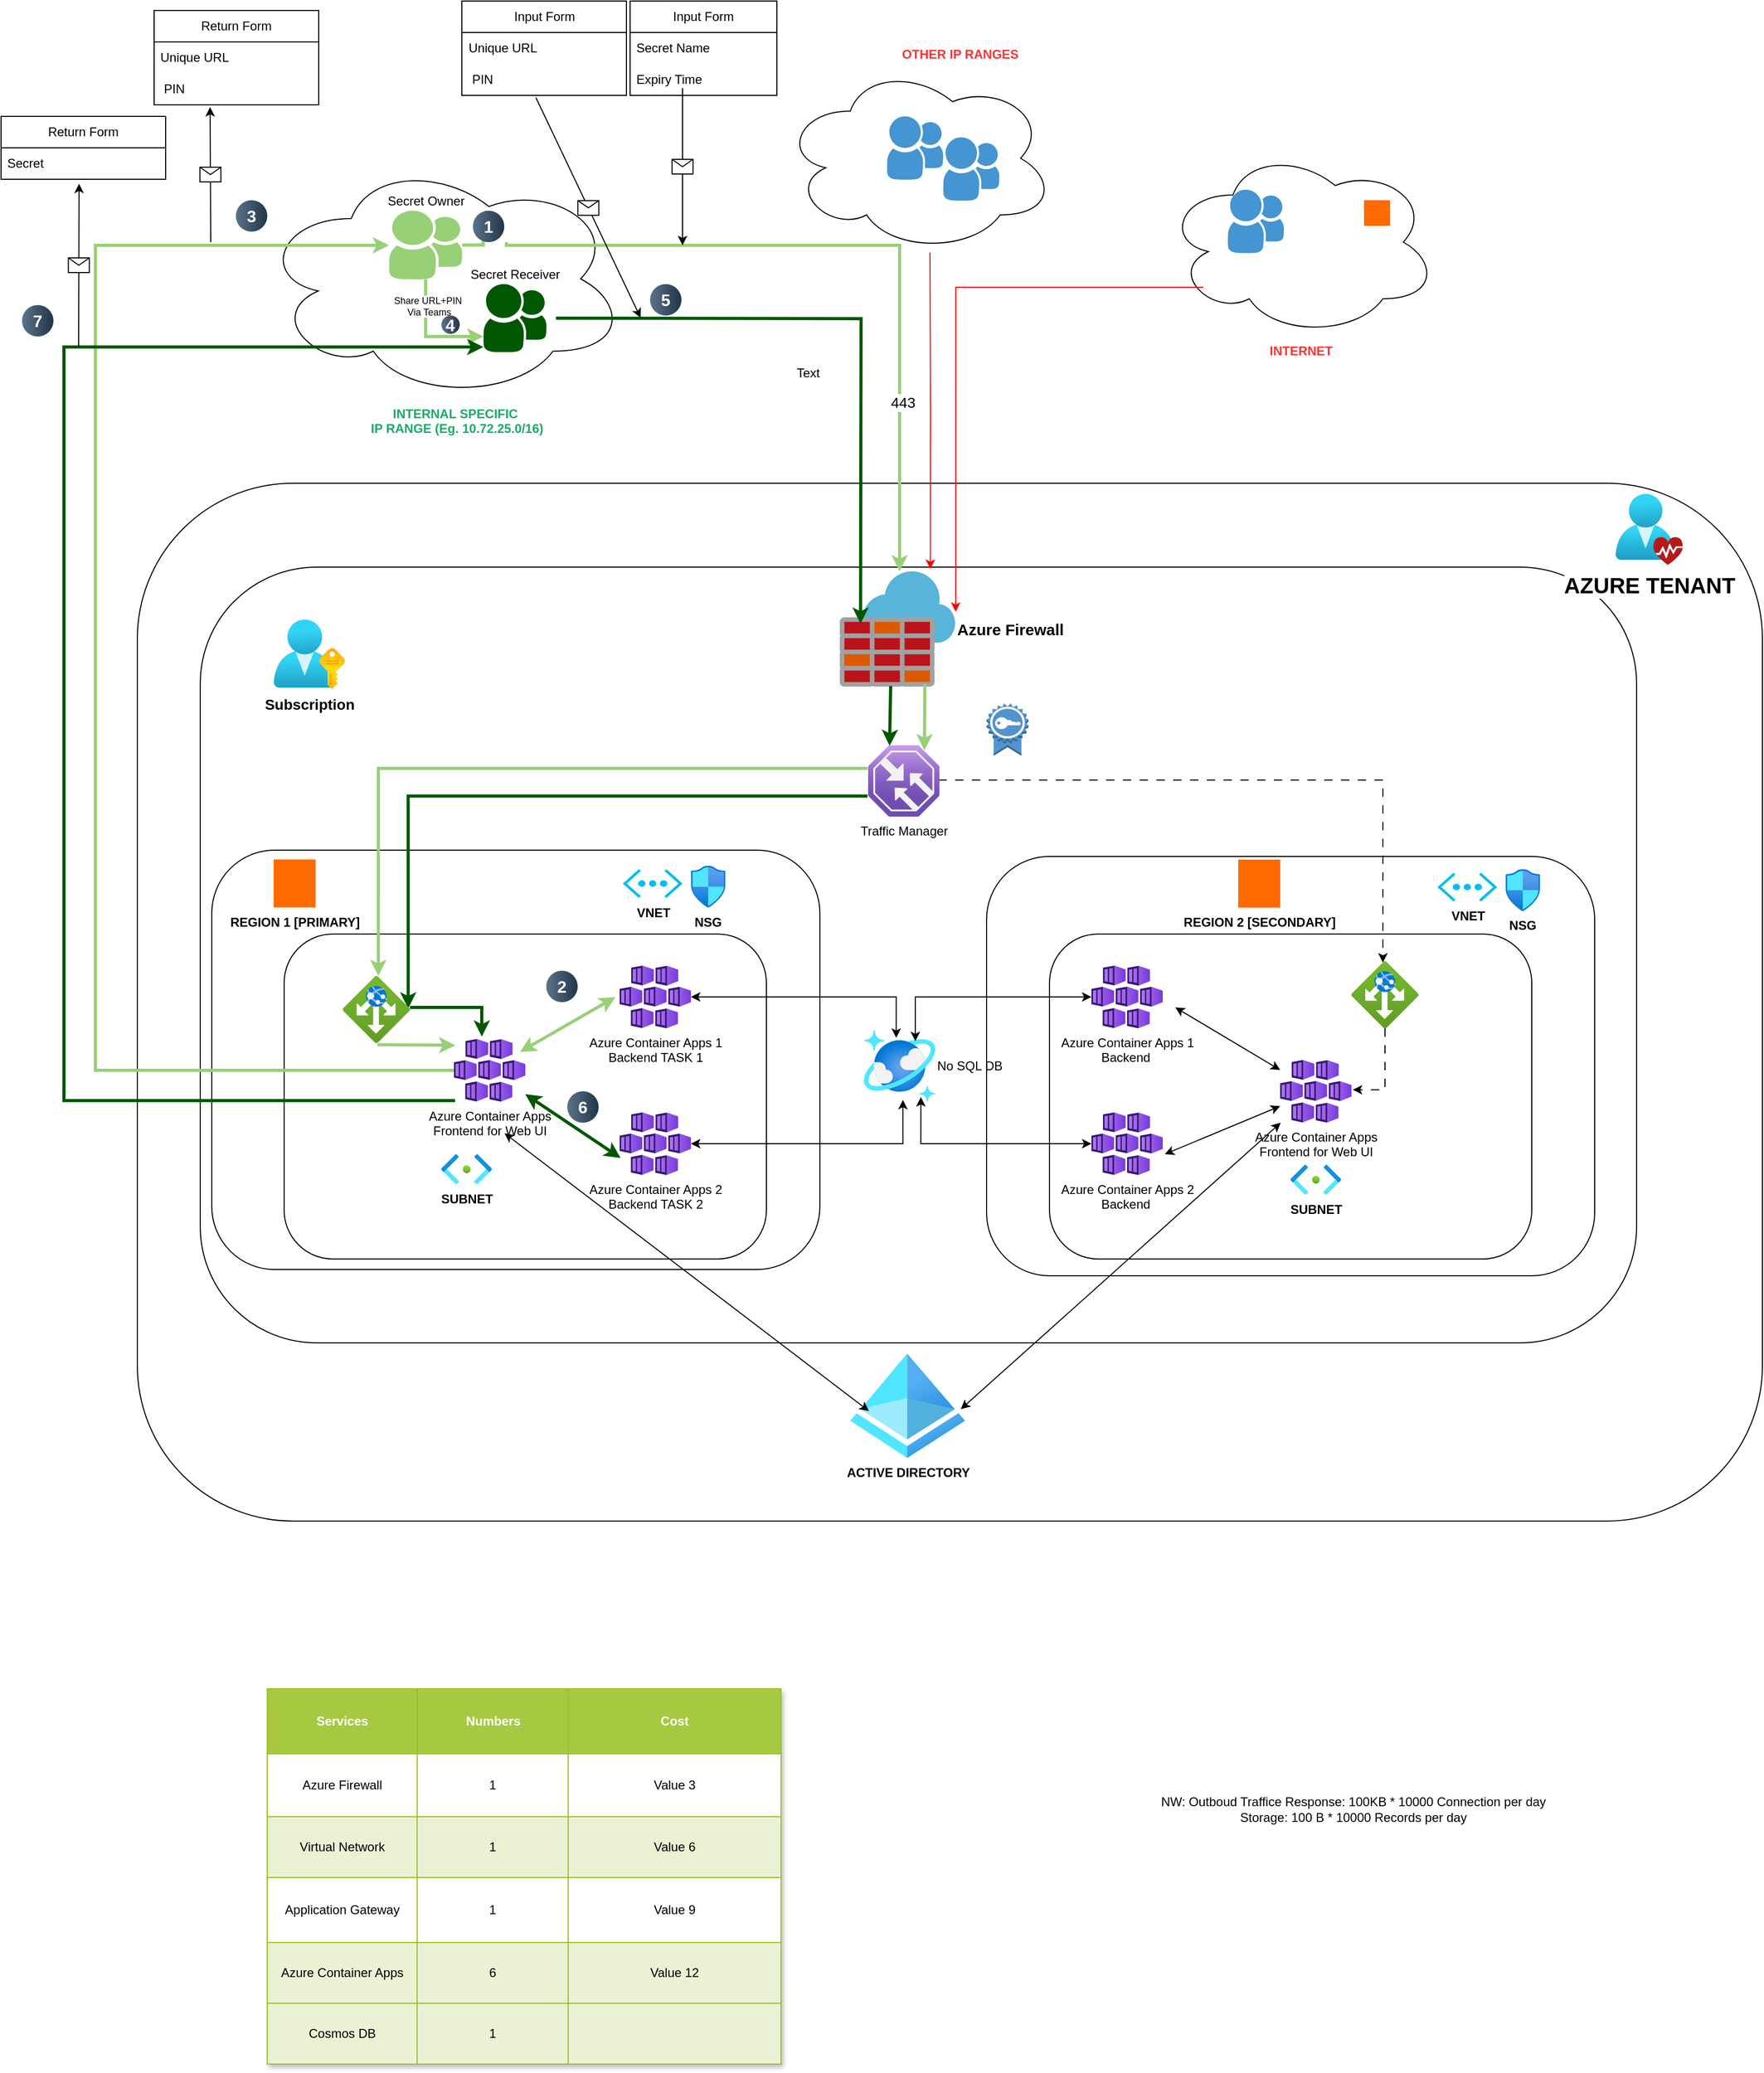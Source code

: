 <mxfile version="26.0.4">
  <diagram name="Page-1" id="VARvaUbyjAahVUWHVkAC">
    <mxGraphModel dx="2389" dy="1987" grid="1" gridSize="10" guides="1" tooltips="1" connect="1" arrows="1" fold="1" page="1" pageScale="1" pageWidth="827" pageHeight="1169" math="0" shadow="0">
      <root>
        <mxCell id="0" />
        <mxCell id="1" parent="0" />
        <mxCell id="Qj9OVGJg4EnvaJ57wK5q-87" value="" style="rounded=1;whiteSpace=wrap;html=1;fillColor=none;" parent="1" vertex="1">
          <mxGeometry x="-40" y="610" width="460" height="310" as="geometry" />
        </mxCell>
        <mxCell id="Qj9OVGJg4EnvaJ57wK5q-2" value="" style="rounded=1;whiteSpace=wrap;html=1;fillColor=none;" parent="1" vertex="1">
          <mxGeometry x="-109" y="530" width="580" height="400" as="geometry" />
        </mxCell>
        <mxCell id="Qj9OVGJg4EnvaJ57wK5q-64" value="" style="rounded=1;whiteSpace=wrap;html=1;fillColor=none;" parent="1" vertex="1">
          <mxGeometry x="-180" y="180" width="1550" height="990" as="geometry" />
        </mxCell>
        <mxCell id="Qj9OVGJg4EnvaJ57wK5q-1" value="" style="rounded=1;whiteSpace=wrap;html=1;fillColor=none;" parent="1" vertex="1">
          <mxGeometry x="-120" y="260" width="1370" height="740" as="geometry" />
        </mxCell>
        <mxCell id="Qj9OVGJg4EnvaJ57wK5q-30" value="" style="rounded=1;whiteSpace=wrap;html=1;fillColor=none;" parent="1" vertex="1">
          <mxGeometry x="690" y="610" width="460" height="310" as="geometry" />
        </mxCell>
        <mxCell id="Qj9OVGJg4EnvaJ57wK5q-7" value="INTERNAL SPECIFIC &#xa;IP RANGE (Eg. 10.72.25.0/16)" style="group;labelPosition=center;verticalLabelPosition=bottom;align=center;verticalAlign=top;fontColor=#1BAB66;fontStyle=1" parent="1" vertex="1" connectable="0">
          <mxGeometry x="-50" y="-130" width="350" height="230" as="geometry" />
        </mxCell>
        <mxCell id="Qj9OVGJg4EnvaJ57wK5q-4" value="" style="ellipse;shape=cloud;whiteSpace=wrap;html=1;" parent="Qj9OVGJg4EnvaJ57wK5q-7" vertex="1">
          <mxGeometry x="-13.462" width="350" height="230.0" as="geometry" />
        </mxCell>
        <mxCell id="Qj9OVGJg4EnvaJ57wK5q-5" value="Secret Receiver" style="shadow=0;dashed=0;html=1;strokeColor=none;fillColor=#005700;labelPosition=center;verticalLabelPosition=top;verticalAlign=bottom;align=center;outlineConnect=0;shape=mxgraph.veeam.2d.group;" parent="Qj9OVGJg4EnvaJ57wK5q-7" vertex="1">
          <mxGeometry x="200" y="120" width="60.23" height="64.96" as="geometry" />
        </mxCell>
        <mxCell id="Qj9OVGJg4EnvaJ57wK5q-114" style="rounded=0;orthogonalLoop=1;jettySize=auto;html=1;edgeStyle=orthogonalEdgeStyle;strokeColor=#97D077;strokeWidth=3;" parent="Qj9OVGJg4EnvaJ57wK5q-7" source="Qj9OVGJg4EnvaJ57wK5q-6" target="Qj9OVGJg4EnvaJ57wK5q-5" edge="1">
          <mxGeometry relative="1" as="geometry">
            <Array as="points">
              <mxPoint x="145" y="170" />
            </Array>
          </mxGeometry>
        </mxCell>
        <mxCell id="Qj9OVGJg4EnvaJ57wK5q-115" value="Share URL+PIN&amp;nbsp;&lt;div&gt;&lt;span style=&quot;background-color: light-dark(#ffffff, var(--ge-dark-color, #121212)); color: light-dark(rgb(0, 0, 0), rgb(255, 255, 255));&quot;&gt;Via Teams&lt;/span&gt;&lt;/div&gt;" style="edgeLabel;html=1;align=center;verticalAlign=middle;resizable=0;points=[];fontSize=9;" parent="Qj9OVGJg4EnvaJ57wK5q-114" vertex="1" connectable="0">
          <mxGeometry x="-0.538" y="3" relative="1" as="geometry">
            <mxPoint as="offset" />
          </mxGeometry>
        </mxCell>
        <mxCell id="Qj9OVGJg4EnvaJ57wK5q-6" value="Secret Owner" style="shadow=0;dashed=0;html=1;strokeColor=none;fillColor=#97D077;labelPosition=center;verticalLabelPosition=top;verticalAlign=bottom;align=center;outlineConnect=0;shape=mxgraph.veeam.2d.group;" parent="Qj9OVGJg4EnvaJ57wK5q-7" vertex="1">
          <mxGeometry x="110" y="50" width="69.85" height="65.51" as="geometry" />
        </mxCell>
        <mxCell id="Qj9OVGJg4EnvaJ57wK5q-148" value="4" style="ellipse;whiteSpace=wrap;html=1;aspect=fixed;rotation=0;gradientColor=#223548;strokeColor=none;gradientDirection=east;fillColor=#5b738b;rounded=0;pointerEvents=0;fontFamily=Helvetica;fontSize=16;fontColor=#FFFFFF;spacingTop=4;spacingBottom=4;spacingLeft=4;spacingRight=4;points=[];fontStyle=1" parent="Qj9OVGJg4EnvaJ57wK5q-7" vertex="1">
          <mxGeometry x="160" y="150" width="17.48" height="17.48" as="geometry" />
        </mxCell>
        <mxCell id="Qj9OVGJg4EnvaJ57wK5q-8" value="" style="group;fontColor=#FF3333;labelPosition=center;verticalLabelPosition=top;align=center;verticalAlign=bottom;" parent="1" vertex="1" connectable="0">
          <mxGeometry x="435" y="-220" width="260" height="180" as="geometry" />
        </mxCell>
        <mxCell id="Qj9OVGJg4EnvaJ57wK5q-9" value="&lt;blockquote style=&quot;margin: 0 0 0 40px; border: none; padding: 0px;&quot;&gt;&lt;blockquote style=&quot;margin: 0 0 0 40px; border: none; padding: 0px;&quot;&gt;&lt;font style=&quot;color: rgb(255, 51, 51);&quot;&gt;&lt;span style=&quot;font-weight: 700; text-wrap-mode: nowrap;&quot;&gt;OTHER&amp;nbsp;&lt;/span&gt;&lt;span style=&quot;font-weight: 700; text-wrap-mode: nowrap;&quot;&gt;IP RANGES&lt;/span&gt;&lt;/font&gt;&lt;/blockquote&gt;&lt;/blockquote&gt;" style="ellipse;shape=cloud;whiteSpace=wrap;html=1;labelPosition=center;verticalLabelPosition=top;align=center;verticalAlign=bottom;" parent="Qj9OVGJg4EnvaJ57wK5q-8" vertex="1">
          <mxGeometry width="260" height="180" as="geometry" />
        </mxCell>
        <mxCell id="Qj9OVGJg4EnvaJ57wK5q-10" value="" style="shadow=0;dashed=0;html=1;strokeColor=none;fillColor=#4495D1;labelPosition=center;verticalLabelPosition=bottom;verticalAlign=top;align=center;outlineConnect=0;shape=mxgraph.veeam.2d.group;" parent="Qj9OVGJg4EnvaJ57wK5q-8" vertex="1">
          <mxGeometry x="153.6" y="70" width="53.6" height="60.4" as="geometry" />
        </mxCell>
        <mxCell id="Qj9OVGJg4EnvaJ57wK5q-11" value="" style="shadow=0;dashed=0;html=1;strokeColor=none;fillColor=#4495D1;labelPosition=center;verticalLabelPosition=bottom;verticalAlign=top;align=center;outlineConnect=0;shape=mxgraph.veeam.2d.group;" parent="Qj9OVGJg4EnvaJ57wK5q-8" vertex="1">
          <mxGeometry x="100" y="50" width="53.6" height="60.4" as="geometry" />
        </mxCell>
        <mxCell id="Qj9OVGJg4EnvaJ57wK5q-12" value="" style="group;fontColor=#FF3333;" parent="1" vertex="1" connectable="0">
          <mxGeometry x="800" y="-140" width="260" height="180" as="geometry" />
        </mxCell>
        <mxCell id="Qj9OVGJg4EnvaJ57wK5q-13" value="&lt;font style=&quot;color: rgb(255, 51, 51);&quot;&gt;&lt;span style=&quot;font-weight: 700; text-wrap-mode: nowrap;&quot;&gt;INTERNET&lt;/span&gt;&lt;br&gt;&lt;/font&gt;" style="ellipse;shape=cloud;whiteSpace=wrap;html=1;labelPosition=center;verticalLabelPosition=bottom;align=center;verticalAlign=top;" parent="Qj9OVGJg4EnvaJ57wK5q-12" vertex="1">
          <mxGeometry width="260" height="180" as="geometry" />
        </mxCell>
        <mxCell id="Qj9OVGJg4EnvaJ57wK5q-15" value="" style="shadow=0;dashed=0;html=1;strokeColor=none;fillColor=#4495D1;labelPosition=center;verticalLabelPosition=bottom;verticalAlign=top;align=center;outlineConnect=0;shape=mxgraph.veeam.2d.group;" parent="Qj9OVGJg4EnvaJ57wK5q-12" vertex="1">
          <mxGeometry x="60" y="40" width="53.6" height="60.4" as="geometry" />
        </mxCell>
        <mxCell id="Qj9OVGJg4EnvaJ57wK5q-17" value="" style="points=[];aspect=fixed;html=1;align=center;shadow=0;dashed=0;fillColor=#FF6A00;strokeColor=none;shape=mxgraph.alibaba_cloud.uis_ultimate_internet_service;" parent="Qj9OVGJg4EnvaJ57wK5q-12" vertex="1">
          <mxGeometry x="190" y="50" width="24.9" height="24.49" as="geometry" />
        </mxCell>
        <mxCell id="Qj9OVGJg4EnvaJ57wK5q-18" value="" style="shape=image;html=1;verticalAlign=top;verticalLabelPosition=bottom;labelBackgroundColor=#ffffff;imageAspect=0;aspect=fixed;image=https://cdn0.iconfinder.com/data/icons/kameleon-free-pack/110/Hacker-128.png" parent="Qj9OVGJg4EnvaJ57wK5q-12" vertex="1">
          <mxGeometry x="120" y="70" width="88" height="88" as="geometry" />
        </mxCell>
        <mxCell id="Qj9OVGJg4EnvaJ57wK5q-19" value="&lt;b&gt;&lt;font style=&quot;font-size: 15px;&quot;&gt;Azure Firewall&lt;/font&gt;&lt;/b&gt;" style="image;sketch=0;aspect=fixed;html=1;points=[];align=left;fontSize=12;image=img/lib/mscae/Azure_Firewall.svg;labelPosition=right;verticalLabelPosition=middle;verticalAlign=middle;" parent="1" vertex="1">
          <mxGeometry x="490" y="264" width="110" height="110" as="geometry" />
        </mxCell>
        <mxCell id="Qj9OVGJg4EnvaJ57wK5q-21" style="edgeStyle=orthogonalEdgeStyle;rounded=0;orthogonalLoop=1;jettySize=auto;html=1;strokeColor=#97D077;strokeWidth=3;fontSize=9;" parent="1" edge="1">
          <mxGeometry relative="1" as="geometry">
            <Array as="points">
              <mxPoint x="172" y="-47" />
              <mxPoint x="547" y="-47" />
            </Array>
            <mxPoint x="172" y="-50" as="sourcePoint" />
            <mxPoint x="547" y="264" as="targetPoint" />
          </mxGeometry>
        </mxCell>
        <mxCell id="Qj9OVGJg4EnvaJ57wK5q-22" value="443" style="edgeLabel;html=1;align=center;verticalAlign=middle;resizable=0;points=[];fontSize=14;" parent="Qj9OVGJg4EnvaJ57wK5q-21" vertex="1" connectable="0">
          <mxGeometry x="0.533" y="3" relative="1" as="geometry">
            <mxPoint as="offset" />
          </mxGeometry>
        </mxCell>
        <mxCell id="Qj9OVGJg4EnvaJ57wK5q-23" style="edgeStyle=orthogonalEdgeStyle;rounded=0;orthogonalLoop=1;jettySize=auto;html=1;entryX=0.685;entryY=-0.02;entryDx=0;entryDy=0;entryPerimeter=0;fillColor=#f8cecc;strokeColor=#FF0000;" parent="1" edge="1">
          <mxGeometry relative="1" as="geometry">
            <mxPoint x="576" y="-40" as="sourcePoint" />
            <mxPoint x="576.35" y="261.8" as="targetPoint" />
          </mxGeometry>
        </mxCell>
        <mxCell id="Qj9OVGJg4EnvaJ57wK5q-24" style="edgeStyle=orthogonalEdgeStyle;rounded=0;orthogonalLoop=1;jettySize=auto;html=1;entryX=1.005;entryY=0.351;entryDx=0;entryDy=0;entryPerimeter=0;strokeColor=#FF0000;exitX=0.141;exitY=0.739;exitDx=0;exitDy=0;exitPerimeter=0;" parent="1" source="Qj9OVGJg4EnvaJ57wK5q-13" target="Qj9OVGJg4EnvaJ57wK5q-19" edge="1">
          <mxGeometry relative="1" as="geometry">
            <Array as="points">
              <mxPoint x="601" y="-7" />
            </Array>
          </mxGeometry>
        </mxCell>
        <mxCell id="Qj9OVGJg4EnvaJ57wK5q-25" value="&lt;b&gt;ACTIVE DIRECTORY&lt;/b&gt;" style="image;aspect=fixed;html=1;points=[];align=center;fontSize=12;image=img/lib/azure2/identity/Azure_Active_Directory.svg;" parent="1" vertex="1">
          <mxGeometry x="500" y="1010" width="109.38" height="100" as="geometry" />
        </mxCell>
        <mxCell id="Qj9OVGJg4EnvaJ57wK5q-105" style="edgeStyle=orthogonalEdgeStyle;rounded=0;orthogonalLoop=1;jettySize=auto;html=1;strokeColor=#97D077;strokeWidth=3;" parent="1" source="Qj9OVGJg4EnvaJ57wK5q-26" target="Qj9OVGJg4EnvaJ57wK5q-6" edge="1">
          <mxGeometry relative="1" as="geometry">
            <Array as="points">
              <mxPoint x="-220" y="740" />
              <mxPoint x="-220" y="-47" />
            </Array>
          </mxGeometry>
        </mxCell>
        <mxCell id="Qj9OVGJg4EnvaJ57wK5q-129" style="edgeStyle=orthogonalEdgeStyle;rounded=0;orthogonalLoop=1;jettySize=auto;html=1;exitX=0.015;exitY=0.982;exitDx=0;exitDy=0;exitPerimeter=0;strokeColor=#005700;strokeWidth=3;" parent="1" source="Qj9OVGJg4EnvaJ57wK5q-26" target="Qj9OVGJg4EnvaJ57wK5q-5" edge="1">
          <mxGeometry relative="1" as="geometry">
            <mxPoint x="-84.001" y="738" as="sourcePoint" />
            <mxPoint x="-90.06" y="50" as="targetPoint" />
            <Array as="points">
              <mxPoint x="-250" y="769" />
              <mxPoint x="-250" y="50" />
            </Array>
          </mxGeometry>
        </mxCell>
        <mxCell id="Qj9OVGJg4EnvaJ57wK5q-26" value="Azure Container Apps&lt;br&gt;Frontend for Web UI" style="image;aspect=fixed;html=1;points=[];align=center;fontSize=12;image=img/lib/azure2/compute/Container_Services_Deprecated.svg;" parent="1" vertex="1">
          <mxGeometry x="122" y="710" width="68" height="60" as="geometry" />
        </mxCell>
        <mxCell id="Qj9OVGJg4EnvaJ57wK5q-27" value="Azure Container Apps 1&lt;br&gt;Backend TASK 1" style="image;aspect=fixed;html=1;points=[];align=center;fontSize=12;image=img/lib/azure2/compute/Container_Services_Deprecated.svg;" parent="1" vertex="1">
          <mxGeometry x="280" y="640" width="68" height="60" as="geometry" />
        </mxCell>
        <mxCell id="Qj9OVGJg4EnvaJ57wK5q-28" value="&lt;b&gt;&lt;font style=&quot;font-size: 14px;&quot;&gt;Subscription&lt;/font&gt;&lt;/b&gt;" style="image;aspect=fixed;html=1;points=[];align=center;fontSize=12;image=img/lib/azure2/azure_stack/User_Subscriptions.svg;" parent="1" vertex="1">
          <mxGeometry x="-50" y="310" width="68" height="66" as="geometry" />
        </mxCell>
        <mxCell id="Qj9OVGJg4EnvaJ57wK5q-32" value="&lt;b&gt;VNET&lt;/b&gt;" style="verticalLabelPosition=bottom;html=1;verticalAlign=top;align=center;strokeColor=none;fillColor=#00BEF2;shape=mxgraph.azure.virtual_network;pointerEvents=1;" parent="1" vertex="1">
          <mxGeometry x="283" y="548.16" width="57" height="27.5" as="geometry" />
        </mxCell>
        <mxCell id="Qj9OVGJg4EnvaJ57wK5q-33" value="&lt;b&gt;NSG&lt;/b&gt;" style="image;aspect=fixed;html=1;points=[];align=center;fontSize=12;image=img/lib/azure2/networking/Network_Security_Groups.svg;" parent="1" vertex="1">
          <mxGeometry x="348" y="544.82" width="32.94" height="40" as="geometry" />
        </mxCell>
        <mxCell id="Qj9OVGJg4EnvaJ57wK5q-34" value="&lt;b&gt;SUBNET&lt;/b&gt;" style="image;aspect=fixed;html=1;points=[];align=center;fontSize=12;image=img/lib/azure2/networking/Subnet.svg;" parent="1" vertex="1">
          <mxGeometry x="110" y="820" width="48" height="28.74" as="geometry" />
        </mxCell>
        <mxCell id="Qj9OVGJg4EnvaJ57wK5q-71" style="edgeStyle=orthogonalEdgeStyle;rounded=0;orthogonalLoop=1;jettySize=auto;html=1;entryX=0.124;entryY=0.527;entryDx=0;entryDy=0;entryPerimeter=0;strokeColor=#97D077;strokeWidth=3;exitX=-0.007;exitY=0.324;exitDx=0;exitDy=0;exitPerimeter=0;" parent="1" source="17UivyfSJFZXzVtU6ymj-6" target="Qj9OVGJg4EnvaJ57wK5q-1" edge="1">
          <mxGeometry relative="1" as="geometry">
            <mxPoint x="513" y="462.034" as="sourcePoint" />
            <Array as="points">
              <mxPoint x="50" y="452" />
            </Array>
          </mxGeometry>
        </mxCell>
        <mxCell id="Qj9OVGJg4EnvaJ57wK5q-128" style="edgeStyle=orthogonalEdgeStyle;rounded=0;orthogonalLoop=1;jettySize=auto;html=1;entryX=0.974;entryY=0.484;entryDx=0;entryDy=0;entryPerimeter=0;exitX=-0.008;exitY=0.712;exitDx=0;exitDy=0;exitPerimeter=0;strokeColor=#005700;strokeWidth=3;" parent="1" source="17UivyfSJFZXzVtU6ymj-6" target="17UivyfSJFZXzVtU6ymj-7" edge="1">
          <mxGeometry relative="1" as="geometry">
            <mxPoint x="539.796" y="478.212" as="sourcePoint" />
            <mxPoint x="176.624" y="702.38" as="targetPoint" />
            <Array as="points" />
          </mxGeometry>
        </mxCell>
        <mxCell id="Qj9OVGJg4EnvaJ57wK5q-36" value="Assets" style="childLayout=tableLayout;recursiveResize=0;strokeColor=#98bf21;fillColor=#A7C942;shadow=1;" parent="1" vertex="1">
          <mxGeometry x="-56.06" y="1330" width="490" height="358" as="geometry" />
        </mxCell>
        <mxCell id="Qj9OVGJg4EnvaJ57wK5q-37" style="shape=tableRow;horizontal=0;startSize=0;swimlaneHead=0;swimlaneBody=0;top=0;left=0;bottom=0;right=0;dropTarget=0;collapsible=0;recursiveResize=0;expand=0;fontStyle=0;strokeColor=inherit;fillColor=#ffffff;" parent="Qj9OVGJg4EnvaJ57wK5q-36" vertex="1">
          <mxGeometry width="490" height="62" as="geometry" />
        </mxCell>
        <mxCell id="Qj9OVGJg4EnvaJ57wK5q-38" value="Services" style="connectable=0;recursiveResize=0;strokeColor=inherit;fillColor=#A7C942;align=center;fontStyle=1;fontColor=#FFFFFF;html=1;" parent="Qj9OVGJg4EnvaJ57wK5q-37" vertex="1">
          <mxGeometry width="143" height="62" as="geometry">
            <mxRectangle width="143" height="62" as="alternateBounds" />
          </mxGeometry>
        </mxCell>
        <mxCell id="Qj9OVGJg4EnvaJ57wK5q-39" value="Numbers" style="connectable=0;recursiveResize=0;strokeColor=inherit;fillColor=#A7C942;align=center;fontStyle=1;fontColor=#FFFFFF;html=1;" parent="Qj9OVGJg4EnvaJ57wK5q-37" vertex="1">
          <mxGeometry x="143" width="144" height="62" as="geometry">
            <mxRectangle width="144" height="62" as="alternateBounds" />
          </mxGeometry>
        </mxCell>
        <mxCell id="Qj9OVGJg4EnvaJ57wK5q-40" value="Cost" style="connectable=0;recursiveResize=0;strokeColor=inherit;fillColor=#A7C942;align=center;fontStyle=1;fontColor=#FFFFFF;html=1;" parent="Qj9OVGJg4EnvaJ57wK5q-37" vertex="1">
          <mxGeometry x="287" width="203" height="62" as="geometry">
            <mxRectangle width="203" height="62" as="alternateBounds" />
          </mxGeometry>
        </mxCell>
        <mxCell id="Qj9OVGJg4EnvaJ57wK5q-41" value="" style="shape=tableRow;horizontal=0;startSize=0;swimlaneHead=0;swimlaneBody=0;top=0;left=0;bottom=0;right=0;dropTarget=0;collapsible=0;recursiveResize=0;expand=0;fontStyle=0;strokeColor=inherit;fillColor=#ffffff;" parent="Qj9OVGJg4EnvaJ57wK5q-36" vertex="1">
          <mxGeometry y="62" width="490" height="60" as="geometry" />
        </mxCell>
        <mxCell id="Qj9OVGJg4EnvaJ57wK5q-42" value="Azure Firewall" style="connectable=0;recursiveResize=0;strokeColor=inherit;fillColor=inherit;align=center;whiteSpace=wrap;html=1;" parent="Qj9OVGJg4EnvaJ57wK5q-41" vertex="1">
          <mxGeometry width="143" height="60" as="geometry">
            <mxRectangle width="143" height="60" as="alternateBounds" />
          </mxGeometry>
        </mxCell>
        <mxCell id="Qj9OVGJg4EnvaJ57wK5q-43" value="1" style="connectable=0;recursiveResize=0;strokeColor=inherit;fillColor=inherit;align=center;whiteSpace=wrap;html=1;" parent="Qj9OVGJg4EnvaJ57wK5q-41" vertex="1">
          <mxGeometry x="143" width="144" height="60" as="geometry">
            <mxRectangle width="144" height="60" as="alternateBounds" />
          </mxGeometry>
        </mxCell>
        <mxCell id="Qj9OVGJg4EnvaJ57wK5q-44" value="Value 3" style="connectable=0;recursiveResize=0;strokeColor=inherit;fillColor=inherit;align=center;whiteSpace=wrap;html=1;" parent="Qj9OVGJg4EnvaJ57wK5q-41" vertex="1">
          <mxGeometry x="287" width="203" height="60" as="geometry">
            <mxRectangle width="203" height="60" as="alternateBounds" />
          </mxGeometry>
        </mxCell>
        <mxCell id="Qj9OVGJg4EnvaJ57wK5q-45" value="" style="shape=tableRow;horizontal=0;startSize=0;swimlaneHead=0;swimlaneBody=0;top=0;left=0;bottom=0;right=0;dropTarget=0;collapsible=0;recursiveResize=0;expand=0;fontStyle=1;strokeColor=inherit;fillColor=#EAF2D3;" parent="Qj9OVGJg4EnvaJ57wK5q-36" vertex="1">
          <mxGeometry y="122" width="490" height="58" as="geometry" />
        </mxCell>
        <mxCell id="Qj9OVGJg4EnvaJ57wK5q-46" value="Virtual Network" style="connectable=0;recursiveResize=0;strokeColor=inherit;fillColor=inherit;whiteSpace=wrap;html=1;" parent="Qj9OVGJg4EnvaJ57wK5q-45" vertex="1">
          <mxGeometry width="143" height="58" as="geometry">
            <mxRectangle width="143" height="58" as="alternateBounds" />
          </mxGeometry>
        </mxCell>
        <mxCell id="Qj9OVGJg4EnvaJ57wK5q-47" value="1" style="connectable=0;recursiveResize=0;strokeColor=inherit;fillColor=inherit;whiteSpace=wrap;html=1;" parent="Qj9OVGJg4EnvaJ57wK5q-45" vertex="1">
          <mxGeometry x="143" width="144" height="58" as="geometry">
            <mxRectangle width="144" height="58" as="alternateBounds" />
          </mxGeometry>
        </mxCell>
        <mxCell id="Qj9OVGJg4EnvaJ57wK5q-48" value="Value 6" style="connectable=0;recursiveResize=0;strokeColor=inherit;fillColor=inherit;whiteSpace=wrap;html=1;" parent="Qj9OVGJg4EnvaJ57wK5q-45" vertex="1">
          <mxGeometry x="287" width="203" height="58" as="geometry">
            <mxRectangle width="203" height="58" as="alternateBounds" />
          </mxGeometry>
        </mxCell>
        <mxCell id="Qj9OVGJg4EnvaJ57wK5q-49" value="" style="shape=tableRow;horizontal=0;startSize=0;swimlaneHead=0;swimlaneBody=0;top=0;left=0;bottom=0;right=0;dropTarget=0;collapsible=0;recursiveResize=0;expand=0;fontStyle=0;strokeColor=inherit;fillColor=#ffffff;" parent="Qj9OVGJg4EnvaJ57wK5q-36" vertex="1">
          <mxGeometry y="180" width="490" height="62" as="geometry" />
        </mxCell>
        <mxCell id="Qj9OVGJg4EnvaJ57wK5q-50" value="Application Gateway" style="connectable=0;recursiveResize=0;strokeColor=inherit;fillColor=inherit;fontStyle=0;align=center;whiteSpace=wrap;html=1;" parent="Qj9OVGJg4EnvaJ57wK5q-49" vertex="1">
          <mxGeometry width="143" height="62" as="geometry">
            <mxRectangle width="143" height="62" as="alternateBounds" />
          </mxGeometry>
        </mxCell>
        <mxCell id="Qj9OVGJg4EnvaJ57wK5q-51" value="1" style="connectable=0;recursiveResize=0;strokeColor=inherit;fillColor=inherit;fontStyle=0;align=center;whiteSpace=wrap;html=1;" parent="Qj9OVGJg4EnvaJ57wK5q-49" vertex="1">
          <mxGeometry x="143" width="144" height="62" as="geometry">
            <mxRectangle width="144" height="62" as="alternateBounds" />
          </mxGeometry>
        </mxCell>
        <mxCell id="Qj9OVGJg4EnvaJ57wK5q-52" value="Value 9" style="connectable=0;recursiveResize=0;strokeColor=inherit;fillColor=inherit;fontStyle=0;align=center;whiteSpace=wrap;html=1;" parent="Qj9OVGJg4EnvaJ57wK5q-49" vertex="1">
          <mxGeometry x="287" width="203" height="62" as="geometry">
            <mxRectangle width="203" height="62" as="alternateBounds" />
          </mxGeometry>
        </mxCell>
        <mxCell id="Qj9OVGJg4EnvaJ57wK5q-53" value="" style="shape=tableRow;horizontal=0;startSize=0;swimlaneHead=0;swimlaneBody=0;top=0;left=0;bottom=0;right=0;dropTarget=0;collapsible=0;recursiveResize=0;expand=0;fontStyle=1;strokeColor=inherit;fillColor=#EAF2D3;" parent="Qj9OVGJg4EnvaJ57wK5q-36" vertex="1">
          <mxGeometry y="242" width="490" height="58" as="geometry" />
        </mxCell>
        <mxCell id="Qj9OVGJg4EnvaJ57wK5q-54" value="Azure Container Apps" style="connectable=0;recursiveResize=0;strokeColor=inherit;fillColor=inherit;whiteSpace=wrap;html=1;" parent="Qj9OVGJg4EnvaJ57wK5q-53" vertex="1">
          <mxGeometry width="143" height="58" as="geometry">
            <mxRectangle width="143" height="58" as="alternateBounds" />
          </mxGeometry>
        </mxCell>
        <mxCell id="Qj9OVGJg4EnvaJ57wK5q-55" value="6" style="connectable=0;recursiveResize=0;strokeColor=inherit;fillColor=inherit;whiteSpace=wrap;html=1;" parent="Qj9OVGJg4EnvaJ57wK5q-53" vertex="1">
          <mxGeometry x="143" width="144" height="58" as="geometry">
            <mxRectangle width="144" height="58" as="alternateBounds" />
          </mxGeometry>
        </mxCell>
        <mxCell id="Qj9OVGJg4EnvaJ57wK5q-56" value="Value 12" style="connectable=0;recursiveResize=0;strokeColor=inherit;fillColor=inherit;whiteSpace=wrap;html=1;" parent="Qj9OVGJg4EnvaJ57wK5q-53" vertex="1">
          <mxGeometry x="287" width="203" height="58" as="geometry">
            <mxRectangle width="203" height="58" as="alternateBounds" />
          </mxGeometry>
        </mxCell>
        <mxCell id="Qj9OVGJg4EnvaJ57wK5q-72" style="shape=tableRow;horizontal=0;startSize=0;swimlaneHead=0;swimlaneBody=0;top=0;left=0;bottom=0;right=0;dropTarget=0;collapsible=0;recursiveResize=0;expand=0;fontStyle=1;strokeColor=inherit;fillColor=#EAF2D3;" parent="Qj9OVGJg4EnvaJ57wK5q-36" vertex="1">
          <mxGeometry y="300" width="490" height="58" as="geometry" />
        </mxCell>
        <mxCell id="Qj9OVGJg4EnvaJ57wK5q-73" value="Cosmos DB" style="connectable=0;recursiveResize=0;strokeColor=inherit;fillColor=inherit;whiteSpace=wrap;html=1;" parent="Qj9OVGJg4EnvaJ57wK5q-72" vertex="1">
          <mxGeometry width="143" height="58" as="geometry">
            <mxRectangle width="143" height="58" as="alternateBounds" />
          </mxGeometry>
        </mxCell>
        <mxCell id="Qj9OVGJg4EnvaJ57wK5q-74" value="1" style="connectable=0;recursiveResize=0;strokeColor=inherit;fillColor=inherit;whiteSpace=wrap;html=1;" parent="Qj9OVGJg4EnvaJ57wK5q-72" vertex="1">
          <mxGeometry x="143" width="144" height="58" as="geometry">
            <mxRectangle width="144" height="58" as="alternateBounds" />
          </mxGeometry>
        </mxCell>
        <mxCell id="Qj9OVGJg4EnvaJ57wK5q-75" style="connectable=0;recursiveResize=0;strokeColor=inherit;fillColor=inherit;whiteSpace=wrap;html=1;" parent="Qj9OVGJg4EnvaJ57wK5q-72" vertex="1">
          <mxGeometry x="287" width="203" height="58" as="geometry">
            <mxRectangle width="203" height="58" as="alternateBounds" />
          </mxGeometry>
        </mxCell>
        <mxCell id="Qj9OVGJg4EnvaJ57wK5q-57" value="Azure Container Apps 2&lt;br&gt;Backend TASK 2" style="image;aspect=fixed;html=1;points=[];align=center;fontSize=12;image=img/lib/azure2/compute/Container_Services_Deprecated.svg;" parent="1" vertex="1">
          <mxGeometry x="280" y="780" width="68" height="60" as="geometry" />
        </mxCell>
        <mxCell id="Qj9OVGJg4EnvaJ57wK5q-59" value="No SQL DB" style="image;aspect=fixed;html=1;points=[];align=left;fontSize=12;image=img/lib/azure2/databases/Azure_Cosmos_DB.svg;labelPosition=right;verticalLabelPosition=middle;verticalAlign=middle;" parent="1" vertex="1">
          <mxGeometry x="513" y="702" width="68" height="68" as="geometry" />
        </mxCell>
        <mxCell id="Qj9OVGJg4EnvaJ57wK5q-62" style="edgeStyle=orthogonalEdgeStyle;rounded=0;orthogonalLoop=1;jettySize=auto;html=1;entryX=0.453;entryY=0.103;entryDx=0;entryDy=0;entryPerimeter=0;startArrow=classic;startFill=1;" parent="1" source="Qj9OVGJg4EnvaJ57wK5q-27" target="Qj9OVGJg4EnvaJ57wK5q-59" edge="1">
          <mxGeometry relative="1" as="geometry" />
        </mxCell>
        <mxCell id="Qj9OVGJg4EnvaJ57wK5q-63" style="edgeStyle=orthogonalEdgeStyle;rounded=0;orthogonalLoop=1;jettySize=auto;html=1;entryX=0.547;entryY=0.974;entryDx=0;entryDy=0;entryPerimeter=0;startArrow=classic;startFill=1;" parent="1" source="Qj9OVGJg4EnvaJ57wK5q-57" target="Qj9OVGJg4EnvaJ57wK5q-59" edge="1">
          <mxGeometry relative="1" as="geometry" />
        </mxCell>
        <mxCell id="Qj9OVGJg4EnvaJ57wK5q-66" value="&lt;font style=&quot;font-size: 21px;&quot;&gt;&lt;b&gt;AZURE TENANT&lt;/b&gt;&lt;/font&gt;" style="image;aspect=fixed;html=1;points=[];align=center;fontSize=12;image=img/lib/azure2/intune/Tenant_Status.svg;" parent="1" vertex="1">
          <mxGeometry x="1230" y="190" width="64" height="68" as="geometry" />
        </mxCell>
        <mxCell id="Qj9OVGJg4EnvaJ57wK5q-67" style="rounded=0;orthogonalLoop=1;jettySize=auto;html=1;entryX=0.013;entryY=0.47;entryDx=0;entryDy=0;entryPerimeter=0;startArrow=classic;startFill=1;strokeColor=#97D077;strokeWidth=3;" parent="1" edge="1">
          <mxGeometry relative="1" as="geometry">
            <mxPoint x="185" y="722.452" as="sourcePoint" />
            <mxPoint x="275.884" y="670.2" as="targetPoint" />
          </mxGeometry>
        </mxCell>
        <mxCell id="Qj9OVGJg4EnvaJ57wK5q-68" style="rounded=0;orthogonalLoop=1;jettySize=auto;html=1;entryX=0.013;entryY=0.727;entryDx=0;entryDy=0;entryPerimeter=0;startArrow=classic;startFill=1;strokeColor=#005700;strokeWidth=3;" parent="1" source="Qj9OVGJg4EnvaJ57wK5q-26" target="Qj9OVGJg4EnvaJ57wK5q-57" edge="1">
          <mxGeometry relative="1" as="geometry" />
        </mxCell>
        <mxCell id="Qj9OVGJg4EnvaJ57wK5q-76" style="rounded=0;orthogonalLoop=1;jettySize=auto;html=1;entryX=0.163;entryY=0.551;entryDx=0;entryDy=0;entryPerimeter=0;startArrow=classic;startFill=1;exitX=0.457;exitY=0.613;exitDx=0;exitDy=0;exitPerimeter=0;" parent="1" source="Qj9OVGJg4EnvaJ57wK5q-87" target="Qj9OVGJg4EnvaJ57wK5q-25" edge="1">
          <mxGeometry relative="1" as="geometry" />
        </mxCell>
        <mxCell id="Qj9OVGJg4EnvaJ57wK5q-77" value="" style="rounded=1;whiteSpace=wrap;html=1;fillColor=none;" parent="1" vertex="1">
          <mxGeometry x="630" y="536" width="580" height="400" as="geometry" />
        </mxCell>
        <mxCell id="Qj9OVGJg4EnvaJ57wK5q-78" value="Azure Container Apps&lt;br&gt;Frontend for Web UI" style="image;aspect=fixed;html=1;points=[];align=center;fontSize=12;image=img/lib/azure2/compute/Container_Services_Deprecated.svg;" parent="1" vertex="1">
          <mxGeometry x="910" y="730" width="68" height="60" as="geometry" />
        </mxCell>
        <mxCell id="Qj9OVGJg4EnvaJ57wK5q-79" value="Azure Container Apps 1&lt;br&gt;Backend&amp;nbsp;" style="image;aspect=fixed;html=1;points=[];align=center;fontSize=12;image=img/lib/azure2/compute/Container_Services_Deprecated.svg;" parent="1" vertex="1">
          <mxGeometry x="730" y="640" width="68" height="60" as="geometry" />
        </mxCell>
        <mxCell id="Qj9OVGJg4EnvaJ57wK5q-84" value="Azure Container Apps 2&lt;br&gt;Backend&amp;nbsp;" style="image;aspect=fixed;html=1;points=[];align=center;fontSize=12;image=img/lib/azure2/compute/Container_Services_Deprecated.svg;" parent="1" vertex="1">
          <mxGeometry x="730" y="780" width="68" height="60" as="geometry" />
        </mxCell>
        <mxCell id="Qj9OVGJg4EnvaJ57wK5q-85" style="rounded=0;orthogonalLoop=1;jettySize=auto;html=1;startArrow=classic;startFill=1;" parent="1" source="Qj9OVGJg4EnvaJ57wK5q-78" edge="1">
          <mxGeometry relative="1" as="geometry">
            <mxPoint x="924" y="728.452" as="sourcePoint" />
            <mxPoint x="810" y="680" as="targetPoint" />
          </mxGeometry>
        </mxCell>
        <mxCell id="Qj9OVGJg4EnvaJ57wK5q-86" style="rounded=0;orthogonalLoop=1;jettySize=auto;html=1;startArrow=classic;startFill=1;" parent="1" source="Qj9OVGJg4EnvaJ57wK5q-78" edge="1">
          <mxGeometry relative="1" as="geometry">
            <mxPoint x="800" y="820" as="targetPoint" />
          </mxGeometry>
        </mxCell>
        <mxCell id="Qj9OVGJg4EnvaJ57wK5q-88" value="&lt;b&gt;REGION 2 [SECONDARY]&lt;/b&gt;" style="points=[];aspect=fixed;html=1;align=center;shadow=0;dashed=0;fillColor=#FF6A00;strokeColor=none;shape=mxgraph.alibaba_cloud.region;labelPosition=center;verticalLabelPosition=bottom;verticalAlign=top;" parent="1" vertex="1">
          <mxGeometry x="870" y="539" width="40" height="45.82" as="geometry" />
        </mxCell>
        <mxCell id="Qj9OVGJg4EnvaJ57wK5q-89" style="rounded=0;orthogonalLoop=1;jettySize=auto;html=1;entryX=0.964;entryY=0.533;entryDx=0;entryDy=0;entryPerimeter=0;startArrow=classic;startFill=1;" parent="1" source="Qj9OVGJg4EnvaJ57wK5q-78" target="Qj9OVGJg4EnvaJ57wK5q-25" edge="1">
          <mxGeometry relative="1" as="geometry" />
        </mxCell>
        <mxCell id="Qj9OVGJg4EnvaJ57wK5q-90" value="&lt;b&gt;REGION 1 [PRIMARY]&lt;/b&gt;" style="points=[];aspect=fixed;html=1;align=center;shadow=0;dashed=0;fillColor=#FF6A00;strokeColor=none;shape=mxgraph.alibaba_cloud.region;labelPosition=center;verticalLabelPosition=bottom;verticalAlign=top;" parent="1" vertex="1">
          <mxGeometry x="-50" y="538.85" width="40" height="45.82" as="geometry" />
        </mxCell>
        <mxCell id="Qj9OVGJg4EnvaJ57wK5q-91" style="edgeStyle=orthogonalEdgeStyle;rounded=0;orthogonalLoop=1;jettySize=auto;html=1;entryX=0.721;entryY=0.15;entryDx=0;entryDy=0;entryPerimeter=0;startArrow=classic;startFill=1;" parent="1" source="Qj9OVGJg4EnvaJ57wK5q-79" target="Qj9OVGJg4EnvaJ57wK5q-59" edge="1">
          <mxGeometry relative="1" as="geometry" />
        </mxCell>
        <mxCell id="Qj9OVGJg4EnvaJ57wK5q-92" style="edgeStyle=orthogonalEdgeStyle;rounded=0;orthogonalLoop=1;jettySize=auto;html=1;entryX=0.799;entryY=0.934;entryDx=0;entryDy=0;entryPerimeter=0;startArrow=classic;startFill=1;" parent="1" source="Qj9OVGJg4EnvaJ57wK5q-84" target="Qj9OVGJg4EnvaJ57wK5q-59" edge="1">
          <mxGeometry relative="1" as="geometry" />
        </mxCell>
        <mxCell id="Qj9OVGJg4EnvaJ57wK5q-94" value="" style="endArrow=classic;html=1;rounded=0;" parent="1" edge="1">
          <mxGeometry relative="1" as="geometry">
            <mxPoint x="340" y="-197" as="sourcePoint" />
            <mxPoint x="340" y="-47" as="targetPoint" />
          </mxGeometry>
        </mxCell>
        <mxCell id="Qj9OVGJg4EnvaJ57wK5q-95" value="" style="shape=message;html=1;outlineConnect=0;" parent="Qj9OVGJg4EnvaJ57wK5q-94" vertex="1">
          <mxGeometry width="20" height="14" relative="1" as="geometry">
            <mxPoint x="-10" y="-7" as="offset" />
          </mxGeometry>
        </mxCell>
        <mxCell id="Qj9OVGJg4EnvaJ57wK5q-96" value="Text" style="text;html=1;align=center;verticalAlign=middle;whiteSpace=wrap;rounded=0;" parent="1" vertex="1">
          <mxGeometry x="430" y="60" width="60" height="30" as="geometry" />
        </mxCell>
        <mxCell id="Qj9OVGJg4EnvaJ57wK5q-99" value="Return Form" style="swimlane;fontStyle=0;childLayout=stackLayout;horizontal=1;startSize=30;horizontalStack=0;resizeParent=1;resizeParentMax=0;resizeLast=0;collapsible=1;marginBottom=0;whiteSpace=wrap;html=1;" parent="1" vertex="1">
          <mxGeometry x="-164" y="-271" width="157" height="90" as="geometry" />
        </mxCell>
        <mxCell id="Qj9OVGJg4EnvaJ57wK5q-101" value="Unique URL" style="text;strokeColor=none;fillColor=none;align=left;verticalAlign=middle;spacingLeft=4;spacingRight=4;overflow=hidden;points=[[0,0.5],[1,0.5]];portConstraint=eastwest;rotatable=0;whiteSpace=wrap;html=1;" parent="Qj9OVGJg4EnvaJ57wK5q-99" vertex="1">
          <mxGeometry y="30" width="157" height="30" as="geometry" />
        </mxCell>
        <mxCell id="Qj9OVGJg4EnvaJ57wK5q-102" value="&amp;nbsp;PIN" style="text;strokeColor=none;fillColor=none;align=left;verticalAlign=middle;spacingLeft=4;spacingRight=4;overflow=hidden;points=[[0,0.5],[1,0.5]];portConstraint=eastwest;rotatable=0;whiteSpace=wrap;html=1;" parent="Qj9OVGJg4EnvaJ57wK5q-99" vertex="1">
          <mxGeometry y="60" width="157" height="30" as="geometry" />
        </mxCell>
        <mxCell id="Qj9OVGJg4EnvaJ57wK5q-103" style="edgeStyle=orthogonalEdgeStyle;rounded=0;orthogonalLoop=1;jettySize=auto;html=1;dashed=1;dashPattern=8 8;entryX=0.469;entryY=0.019;entryDx=0;entryDy=0;entryPerimeter=0;exitX=0.985;exitY=0.487;exitDx=0;exitDy=0;exitPerimeter=0;" parent="1" source="17UivyfSJFZXzVtU6ymj-6" target="17UivyfSJFZXzVtU6ymj-8" edge="1">
          <mxGeometry relative="1" as="geometry">
            <mxPoint x="577.0" y="462.034" as="sourcePoint" />
          </mxGeometry>
        </mxCell>
        <mxCell id="Qj9OVGJg4EnvaJ57wK5q-107" value="Input Form" style="swimlane;fontStyle=0;childLayout=stackLayout;horizontal=1;startSize=30;horizontalStack=0;resizeParent=1;resizeParentMax=0;resizeLast=0;collapsible=1;marginBottom=0;whiteSpace=wrap;html=1;" parent="1" vertex="1">
          <mxGeometry x="290" y="-280" width="140" height="90" as="geometry" />
        </mxCell>
        <mxCell id="Qj9OVGJg4EnvaJ57wK5q-108" value="Secret Name" style="text;strokeColor=none;fillColor=none;align=left;verticalAlign=middle;spacingLeft=4;spacingRight=4;overflow=hidden;points=[[0,0.5],[1,0.5]];portConstraint=eastwest;rotatable=0;whiteSpace=wrap;html=1;" parent="Qj9OVGJg4EnvaJ57wK5q-107" vertex="1">
          <mxGeometry y="30" width="140" height="30" as="geometry" />
        </mxCell>
        <mxCell id="Qj9OVGJg4EnvaJ57wK5q-109" value="Expiry Time" style="text;strokeColor=none;fillColor=none;align=left;verticalAlign=middle;spacingLeft=4;spacingRight=4;overflow=hidden;points=[[0,0.5],[1,0.5]];portConstraint=eastwest;rotatable=0;whiteSpace=wrap;html=1;" parent="Qj9OVGJg4EnvaJ57wK5q-107" vertex="1">
          <mxGeometry y="60" width="140" height="30" as="geometry" />
        </mxCell>
        <mxCell id="Qj9OVGJg4EnvaJ57wK5q-111" value="" style="endArrow=classic;html=1;rounded=0;entryX=0.34;entryY=1.072;entryDx=0;entryDy=0;entryPerimeter=0;" parent="1" target="Qj9OVGJg4EnvaJ57wK5q-102" edge="1">
          <mxGeometry relative="1" as="geometry">
            <mxPoint x="-110" y="-50" as="sourcePoint" />
            <mxPoint x="350" y="-37" as="targetPoint" />
          </mxGeometry>
        </mxCell>
        <mxCell id="Qj9OVGJg4EnvaJ57wK5q-112" value="" style="shape=message;html=1;outlineConnect=0;" parent="Qj9OVGJg4EnvaJ57wK5q-111" vertex="1">
          <mxGeometry width="20" height="14" relative="1" as="geometry">
            <mxPoint x="-10" y="-7" as="offset" />
          </mxGeometry>
        </mxCell>
        <mxCell id="Qj9OVGJg4EnvaJ57wK5q-113" style="edgeStyle=orthogonalEdgeStyle;rounded=0;orthogonalLoop=1;jettySize=auto;html=1;entryX=0.098;entryY=0.454;entryDx=0;entryDy=0;entryPerimeter=0;fillColor=#008a00;strokeColor=#005700;strokeWidth=3;" parent="1" edge="1">
          <mxGeometry relative="1" as="geometry">
            <mxPoint x="219.23" y="22.5" as="sourcePoint" />
            <mxPoint x="509.78" y="313.94" as="targetPoint" />
          </mxGeometry>
        </mxCell>
        <mxCell id="Qj9OVGJg4EnvaJ57wK5q-123" value="" style="edgeStyle=orthogonalEdgeStyle;rounded=0;orthogonalLoop=1;jettySize=auto;html=1;strokeColor=#97D077;strokeWidth=3;fontSize=9;" parent="1" source="Qj9OVGJg4EnvaJ57wK5q-6" target="Qj9OVGJg4EnvaJ57wK5q-116" edge="1">
          <mxGeometry relative="1" as="geometry">
            <mxPoint x="130" y="-47" as="sourcePoint" />
            <mxPoint x="530" y="280" as="targetPoint" />
            <Array as="points" />
          </mxGeometry>
        </mxCell>
        <mxCell id="Qj9OVGJg4EnvaJ57wK5q-116" value="1" style="ellipse;whiteSpace=wrap;html=1;aspect=fixed;rotation=0;gradientColor=#223548;strokeColor=none;gradientDirection=east;fillColor=#5b738b;rounded=0;pointerEvents=0;fontFamily=Helvetica;fontSize=16;fontColor=#FFFFFF;spacingTop=4;spacingBottom=4;spacingLeft=4;spacingRight=4;points=[];fontStyle=1" parent="1" vertex="1">
          <mxGeometry x="140" y="-80" width="30" height="30" as="geometry" />
        </mxCell>
        <mxCell id="Qj9OVGJg4EnvaJ57wK5q-130" value="Input Form" style="swimlane;fontStyle=0;childLayout=stackLayout;horizontal=1;startSize=30;horizontalStack=0;resizeParent=1;resizeParentMax=0;resizeLast=0;collapsible=1;marginBottom=0;whiteSpace=wrap;html=1;" parent="1" vertex="1">
          <mxGeometry x="129.5" y="-280" width="157" height="90" as="geometry" />
        </mxCell>
        <mxCell id="Qj9OVGJg4EnvaJ57wK5q-131" value="Unique URL" style="text;strokeColor=none;fillColor=none;align=left;verticalAlign=middle;spacingLeft=4;spacingRight=4;overflow=hidden;points=[[0,0.5],[1,0.5]];portConstraint=eastwest;rotatable=0;whiteSpace=wrap;html=1;" parent="Qj9OVGJg4EnvaJ57wK5q-130" vertex="1">
          <mxGeometry y="30" width="157" height="30" as="geometry" />
        </mxCell>
        <mxCell id="Qj9OVGJg4EnvaJ57wK5q-132" value="&amp;nbsp;PIN" style="text;strokeColor=none;fillColor=none;align=left;verticalAlign=middle;spacingLeft=4;spacingRight=4;overflow=hidden;points=[[0,0.5],[1,0.5]];portConstraint=eastwest;rotatable=0;whiteSpace=wrap;html=1;" parent="Qj9OVGJg4EnvaJ57wK5q-130" vertex="1">
          <mxGeometry y="60" width="157" height="30" as="geometry" />
        </mxCell>
        <mxCell id="Qj9OVGJg4EnvaJ57wK5q-133" value="" style="endArrow=classic;html=1;rounded=0;exitX=0.45;exitY=1.07;exitDx=0;exitDy=0;exitPerimeter=0;" parent="1" source="Qj9OVGJg4EnvaJ57wK5q-132" edge="1">
          <mxGeometry relative="1" as="geometry">
            <mxPoint x="310" y="20" as="sourcePoint" />
            <mxPoint x="300" y="22.133" as="targetPoint" />
          </mxGeometry>
        </mxCell>
        <mxCell id="Qj9OVGJg4EnvaJ57wK5q-134" value="" style="shape=message;html=1;outlineConnect=0;" parent="Qj9OVGJg4EnvaJ57wK5q-133" vertex="1">
          <mxGeometry width="20" height="14" relative="1" as="geometry">
            <mxPoint x="-10" y="-7" as="offset" />
          </mxGeometry>
        </mxCell>
        <mxCell id="Qj9OVGJg4EnvaJ57wK5q-136" value="Return Form" style="swimlane;fontStyle=0;childLayout=stackLayout;horizontal=1;startSize=30;horizontalStack=0;resizeParent=1;resizeParentMax=0;resizeLast=0;collapsible=1;marginBottom=0;whiteSpace=wrap;html=1;" parent="1" vertex="1">
          <mxGeometry x="-310" y="-170" width="157" height="60" as="geometry" />
        </mxCell>
        <mxCell id="Qj9OVGJg4EnvaJ57wK5q-138" value="Secret" style="text;strokeColor=none;fillColor=none;align=left;verticalAlign=middle;spacingLeft=4;spacingRight=4;overflow=hidden;points=[[0,0.5],[1,0.5]];portConstraint=eastwest;rotatable=0;whiteSpace=wrap;html=1;" parent="Qj9OVGJg4EnvaJ57wK5q-136" vertex="1">
          <mxGeometry y="30" width="157" height="30" as="geometry" />
        </mxCell>
        <mxCell id="Qj9OVGJg4EnvaJ57wK5q-140" value="" style="endArrow=classic;html=1;rounded=0;entryX=0.474;entryY=1.141;entryDx=0;entryDy=0;entryPerimeter=0;" parent="1" target="Qj9OVGJg4EnvaJ57wK5q-138" edge="1">
          <mxGeometry relative="1" as="geometry">
            <mxPoint x="-236" y="50" as="sourcePoint" />
            <mxPoint x="-101" y="-169" as="targetPoint" />
          </mxGeometry>
        </mxCell>
        <mxCell id="Qj9OVGJg4EnvaJ57wK5q-141" value="" style="shape=message;html=1;outlineConnect=0;" parent="Qj9OVGJg4EnvaJ57wK5q-140" vertex="1">
          <mxGeometry width="20" height="14" relative="1" as="geometry">
            <mxPoint x="-10" y="-7" as="offset" />
          </mxGeometry>
        </mxCell>
        <mxCell id="Qj9OVGJg4EnvaJ57wK5q-143" value="2" style="ellipse;whiteSpace=wrap;html=1;aspect=fixed;rotation=0;gradientColor=#223548;strokeColor=none;gradientDirection=east;fillColor=#5b738b;rounded=0;pointerEvents=0;fontFamily=Helvetica;fontSize=16;fontColor=#FFFFFF;spacingTop=4;spacingBottom=4;spacingLeft=4;spacingRight=4;points=[];fontStyle=1" parent="1" vertex="1">
          <mxGeometry x="210" y="645" width="30" height="30" as="geometry" />
        </mxCell>
        <mxCell id="Qj9OVGJg4EnvaJ57wK5q-145" value="3" style="ellipse;whiteSpace=wrap;html=1;aspect=fixed;rotation=0;gradientColor=#223548;strokeColor=none;gradientDirection=east;fillColor=#5b738b;rounded=0;pointerEvents=0;fontFamily=Helvetica;fontSize=16;fontColor=#FFFFFF;spacingTop=4;spacingBottom=4;spacingLeft=4;spacingRight=4;points=[];fontStyle=1" parent="1" vertex="1">
          <mxGeometry x="-86.06" y="-90" width="30" height="30" as="geometry" />
        </mxCell>
        <mxCell id="Qj9OVGJg4EnvaJ57wK5q-150" value="5" style="ellipse;whiteSpace=wrap;html=1;aspect=fixed;rotation=0;gradientColor=#223548;strokeColor=none;gradientDirection=east;fillColor=#5b738b;rounded=0;pointerEvents=0;fontFamily=Helvetica;fontSize=16;fontColor=#FFFFFF;spacingTop=4;spacingBottom=4;spacingLeft=4;spacingRight=4;points=[];fontStyle=1" parent="1" vertex="1">
          <mxGeometry x="309" y="-10" width="30" height="30" as="geometry" />
        </mxCell>
        <mxCell id="Qj9OVGJg4EnvaJ57wK5q-151" value="6" style="ellipse;whiteSpace=wrap;html=1;aspect=fixed;rotation=0;gradientColor=#223548;strokeColor=none;gradientDirection=east;fillColor=#5b738b;rounded=0;pointerEvents=0;fontFamily=Helvetica;fontSize=16;fontColor=#FFFFFF;spacingTop=4;spacingBottom=4;spacingLeft=4;spacingRight=4;points=[];fontStyle=1" parent="1" vertex="1">
          <mxGeometry x="230" y="760" width="30" height="30" as="geometry" />
        </mxCell>
        <mxCell id="Qj9OVGJg4EnvaJ57wK5q-152" value="7" style="ellipse;whiteSpace=wrap;html=1;aspect=fixed;rotation=0;gradientColor=#223548;strokeColor=none;gradientDirection=east;fillColor=#5b738b;rounded=0;pointerEvents=0;fontFamily=Helvetica;fontSize=16;fontColor=#FFFFFF;spacingTop=4;spacingBottom=4;spacingLeft=4;spacingRight=4;points=[];fontStyle=1" parent="1" vertex="1">
          <mxGeometry x="-290" y="10" width="30" height="30" as="geometry" />
        </mxCell>
        <mxCell id="17UivyfSJFZXzVtU6ymj-1" value="&lt;b&gt;VNET&lt;/b&gt;" style="verticalLabelPosition=bottom;html=1;verticalAlign=top;align=center;strokeColor=none;fillColor=#00BEF2;shape=mxgraph.azure.virtual_network;pointerEvents=1;" parent="1" vertex="1">
          <mxGeometry x="1060" y="551.5" width="57" height="27.5" as="geometry" />
        </mxCell>
        <mxCell id="17UivyfSJFZXzVtU6ymj-2" value="&lt;b&gt;NSG&lt;/b&gt;" style="image;aspect=fixed;html=1;points=[];align=center;fontSize=12;image=img/lib/azure2/networking/Network_Security_Groups.svg;" parent="1" vertex="1">
          <mxGeometry x="1125" y="548.16" width="32.94" height="40" as="geometry" />
        </mxCell>
        <mxCell id="17UivyfSJFZXzVtU6ymj-3" value="&lt;b&gt;SUBNET&lt;/b&gt;" style="image;aspect=fixed;html=1;points=[];align=center;fontSize=12;image=img/lib/azure2/networking/Subnet.svg;" parent="1" vertex="1">
          <mxGeometry x="920" y="830" width="48" height="28.74" as="geometry" />
        </mxCell>
        <mxCell id="17UivyfSJFZXzVtU6ymj-4" value="" style="outlineConnect=0;dashed=0;verticalLabelPosition=bottom;verticalAlign=top;align=center;html=1;shape=mxgraph.aws3.certificate;fillColor=#5294CF;gradientColor=none;" parent="1" vertex="1">
          <mxGeometry x="630" y="390" width="40" height="50" as="geometry" />
        </mxCell>
        <mxCell id="17UivyfSJFZXzVtU6ymj-5" value="NW: Outboud Traffice Response: 100KB * 10000 Connection per day&lt;br&gt;Storage: 100 B * 10000 Records per day" style="text;html=1;align=center;verticalAlign=middle;whiteSpace=wrap;rounded=0;" parent="1" vertex="1">
          <mxGeometry x="750" y="1330" width="460" height="230" as="geometry" />
        </mxCell>
        <mxCell id="17UivyfSJFZXzVtU6ymj-6" value="Traffic Manager" style="image;aspect=fixed;html=1;points=[];align=center;fontSize=12;image=img/lib/azure2/networking/Traffic_Manager_Profiles.svg;" parent="1" vertex="1">
          <mxGeometry x="517" y="430" width="68" height="68" as="geometry" />
        </mxCell>
        <mxCell id="17UivyfSJFZXzVtU6ymj-7" value="" style="image;aspect=fixed;html=1;points=[];align=center;fontSize=12;image=img/lib/azure2/networking/Application_Gateways.svg;" parent="1" vertex="1">
          <mxGeometry x="16" y="650" width="64" height="64" as="geometry" />
        </mxCell>
        <mxCell id="17UivyfSJFZXzVtU6ymj-9" style="edgeStyle=orthogonalEdgeStyle;rounded=0;orthogonalLoop=1;jettySize=auto;html=1;entryX=1.019;entryY=0.476;entryDx=0;entryDy=0;entryPerimeter=0;dashed=1;dashPattern=8 8;" parent="1" source="17UivyfSJFZXzVtU6ymj-8" target="Qj9OVGJg4EnvaJ57wK5q-78" edge="1">
          <mxGeometry relative="1" as="geometry">
            <Array as="points">
              <mxPoint x="1010" y="759" />
            </Array>
          </mxGeometry>
        </mxCell>
        <mxCell id="17UivyfSJFZXzVtU6ymj-8" value="" style="image;aspect=fixed;html=1;points=[];align=center;fontSize=12;image=img/lib/azure2/networking/Application_Gateways.svg;" parent="1" vertex="1">
          <mxGeometry x="978" y="636" width="64" height="64" as="geometry" />
        </mxCell>
        <mxCell id="17UivyfSJFZXzVtU6ymj-10" style="rounded=0;orthogonalLoop=1;jettySize=auto;html=1;strokeColor=#97D077;strokeWidth=3;fontSize=9;entryX=0.789;entryY=0.069;entryDx=0;entryDy=0;entryPerimeter=0;exitX=0.738;exitY=0.978;exitDx=0;exitDy=0;exitPerimeter=0;" parent="1" source="Qj9OVGJg4EnvaJ57wK5q-19" target="17UivyfSJFZXzVtU6ymj-6" edge="1">
          <mxGeometry relative="1" as="geometry">
            <mxPoint x="173" y="126" as="sourcePoint" />
            <mxPoint x="548" y="426" as="targetPoint" />
          </mxGeometry>
        </mxCell>
        <mxCell id="17UivyfSJFZXzVtU6ymj-12" style="rounded=0;orthogonalLoop=1;jettySize=auto;html=1;strokeColor=#005700;strokeWidth=3;fontSize=9;entryX=0.301;entryY=0.007;entryDx=0;entryDy=0;entryPerimeter=0;exitX=0.441;exitY=0.994;exitDx=0;exitDy=0;exitPerimeter=0;" parent="1" source="Qj9OVGJg4EnvaJ57wK5q-19" target="17UivyfSJFZXzVtU6ymj-6" edge="1">
          <mxGeometry relative="1" as="geometry">
            <mxPoint x="581" y="382" as="sourcePoint" />
            <mxPoint x="581" y="445" as="targetPoint" />
          </mxGeometry>
        </mxCell>
        <mxCell id="17UivyfSJFZXzVtU6ymj-13" style="rounded=0;orthogonalLoop=1;jettySize=auto;html=1;entryX=0.018;entryY=0.102;entryDx=0;entryDy=0;entryPerimeter=0;startArrow=none;startFill=0;strokeColor=#97D077;strokeWidth=3;exitX=0.516;exitY=1.026;exitDx=0;exitDy=0;exitPerimeter=0;" parent="1" source="17UivyfSJFZXzVtU6ymj-7" target="Qj9OVGJg4EnvaJ57wK5q-26" edge="1">
          <mxGeometry relative="1" as="geometry">
            <mxPoint x="195" y="732.452" as="sourcePoint" />
            <mxPoint x="285.884" y="680.2" as="targetPoint" />
          </mxGeometry>
        </mxCell>
        <mxCell id="17UivyfSJFZXzVtU6ymj-14" style="rounded=0;orthogonalLoop=1;jettySize=auto;html=1;entryX=0.508;entryY=-0.053;entryDx=0;entryDy=0;entryPerimeter=0;startArrow=none;startFill=0;strokeColor=#005700;strokeWidth=3;edgeStyle=orthogonalEdgeStyle;" parent="1" edge="1">
          <mxGeometry relative="1" as="geometry">
            <mxPoint x="80" y="680" as="sourcePoint" />
            <mxPoint x="148.544" y="707.82" as="targetPoint" />
            <Array as="points">
              <mxPoint x="149" y="680" />
            </Array>
          </mxGeometry>
        </mxCell>
      </root>
    </mxGraphModel>
  </diagram>
</mxfile>
